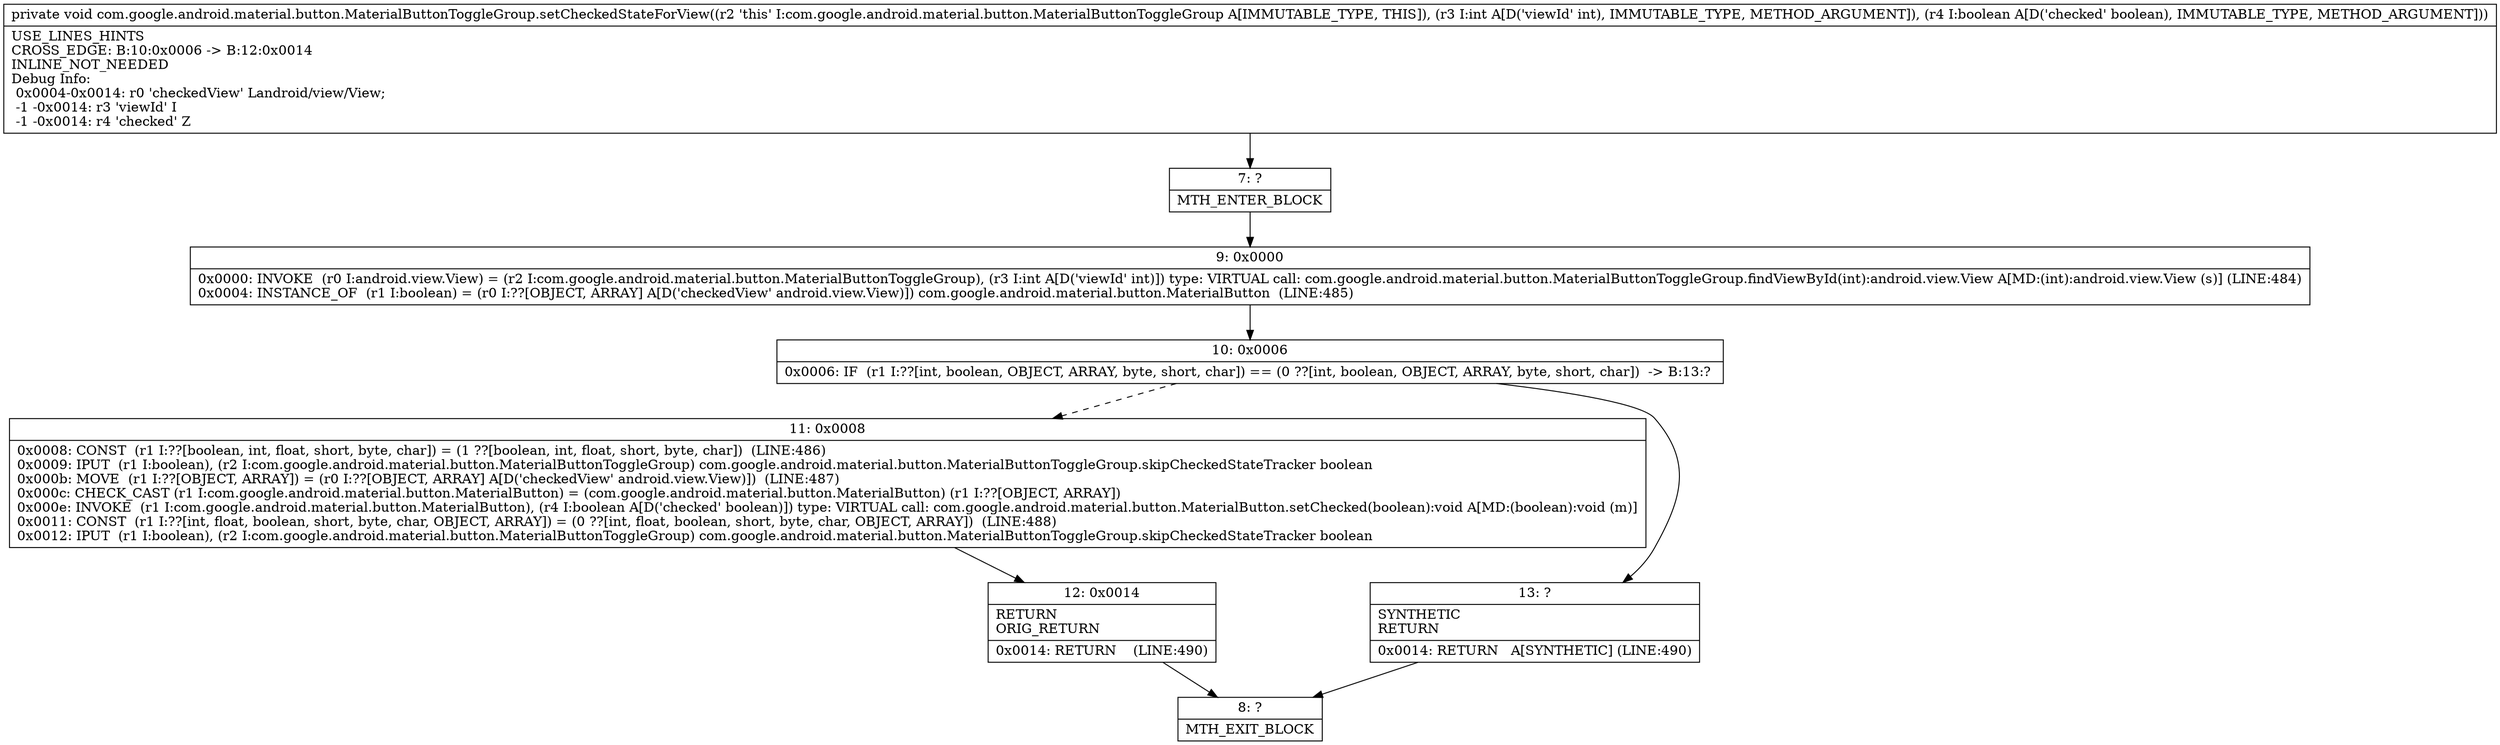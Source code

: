 digraph "CFG forcom.google.android.material.button.MaterialButtonToggleGroup.setCheckedStateForView(IZ)V" {
Node_7 [shape=record,label="{7\:\ ?|MTH_ENTER_BLOCK\l}"];
Node_9 [shape=record,label="{9\:\ 0x0000|0x0000: INVOKE  (r0 I:android.view.View) = (r2 I:com.google.android.material.button.MaterialButtonToggleGroup), (r3 I:int A[D('viewId' int)]) type: VIRTUAL call: com.google.android.material.button.MaterialButtonToggleGroup.findViewById(int):android.view.View A[MD:(int):android.view.View (s)] (LINE:484)\l0x0004: INSTANCE_OF  (r1 I:boolean) = (r0 I:??[OBJECT, ARRAY] A[D('checkedView' android.view.View)]) com.google.android.material.button.MaterialButton  (LINE:485)\l}"];
Node_10 [shape=record,label="{10\:\ 0x0006|0x0006: IF  (r1 I:??[int, boolean, OBJECT, ARRAY, byte, short, char]) == (0 ??[int, boolean, OBJECT, ARRAY, byte, short, char])  \-\> B:13:? \l}"];
Node_11 [shape=record,label="{11\:\ 0x0008|0x0008: CONST  (r1 I:??[boolean, int, float, short, byte, char]) = (1 ??[boolean, int, float, short, byte, char])  (LINE:486)\l0x0009: IPUT  (r1 I:boolean), (r2 I:com.google.android.material.button.MaterialButtonToggleGroup) com.google.android.material.button.MaterialButtonToggleGroup.skipCheckedStateTracker boolean \l0x000b: MOVE  (r1 I:??[OBJECT, ARRAY]) = (r0 I:??[OBJECT, ARRAY] A[D('checkedView' android.view.View)])  (LINE:487)\l0x000c: CHECK_CAST (r1 I:com.google.android.material.button.MaterialButton) = (com.google.android.material.button.MaterialButton) (r1 I:??[OBJECT, ARRAY]) \l0x000e: INVOKE  (r1 I:com.google.android.material.button.MaterialButton), (r4 I:boolean A[D('checked' boolean)]) type: VIRTUAL call: com.google.android.material.button.MaterialButton.setChecked(boolean):void A[MD:(boolean):void (m)]\l0x0011: CONST  (r1 I:??[int, float, boolean, short, byte, char, OBJECT, ARRAY]) = (0 ??[int, float, boolean, short, byte, char, OBJECT, ARRAY])  (LINE:488)\l0x0012: IPUT  (r1 I:boolean), (r2 I:com.google.android.material.button.MaterialButtonToggleGroup) com.google.android.material.button.MaterialButtonToggleGroup.skipCheckedStateTracker boolean \l}"];
Node_12 [shape=record,label="{12\:\ 0x0014|RETURN\lORIG_RETURN\l|0x0014: RETURN    (LINE:490)\l}"];
Node_8 [shape=record,label="{8\:\ ?|MTH_EXIT_BLOCK\l}"];
Node_13 [shape=record,label="{13\:\ ?|SYNTHETIC\lRETURN\l|0x0014: RETURN   A[SYNTHETIC] (LINE:490)\l}"];
MethodNode[shape=record,label="{private void com.google.android.material.button.MaterialButtonToggleGroup.setCheckedStateForView((r2 'this' I:com.google.android.material.button.MaterialButtonToggleGroup A[IMMUTABLE_TYPE, THIS]), (r3 I:int A[D('viewId' int), IMMUTABLE_TYPE, METHOD_ARGUMENT]), (r4 I:boolean A[D('checked' boolean), IMMUTABLE_TYPE, METHOD_ARGUMENT]))  | USE_LINES_HINTS\lCROSS_EDGE: B:10:0x0006 \-\> B:12:0x0014\lINLINE_NOT_NEEDED\lDebug Info:\l  0x0004\-0x0014: r0 'checkedView' Landroid\/view\/View;\l  \-1 \-0x0014: r3 'viewId' I\l  \-1 \-0x0014: r4 'checked' Z\l}"];
MethodNode -> Node_7;Node_7 -> Node_9;
Node_9 -> Node_10;
Node_10 -> Node_11[style=dashed];
Node_10 -> Node_13;
Node_11 -> Node_12;
Node_12 -> Node_8;
Node_13 -> Node_8;
}

